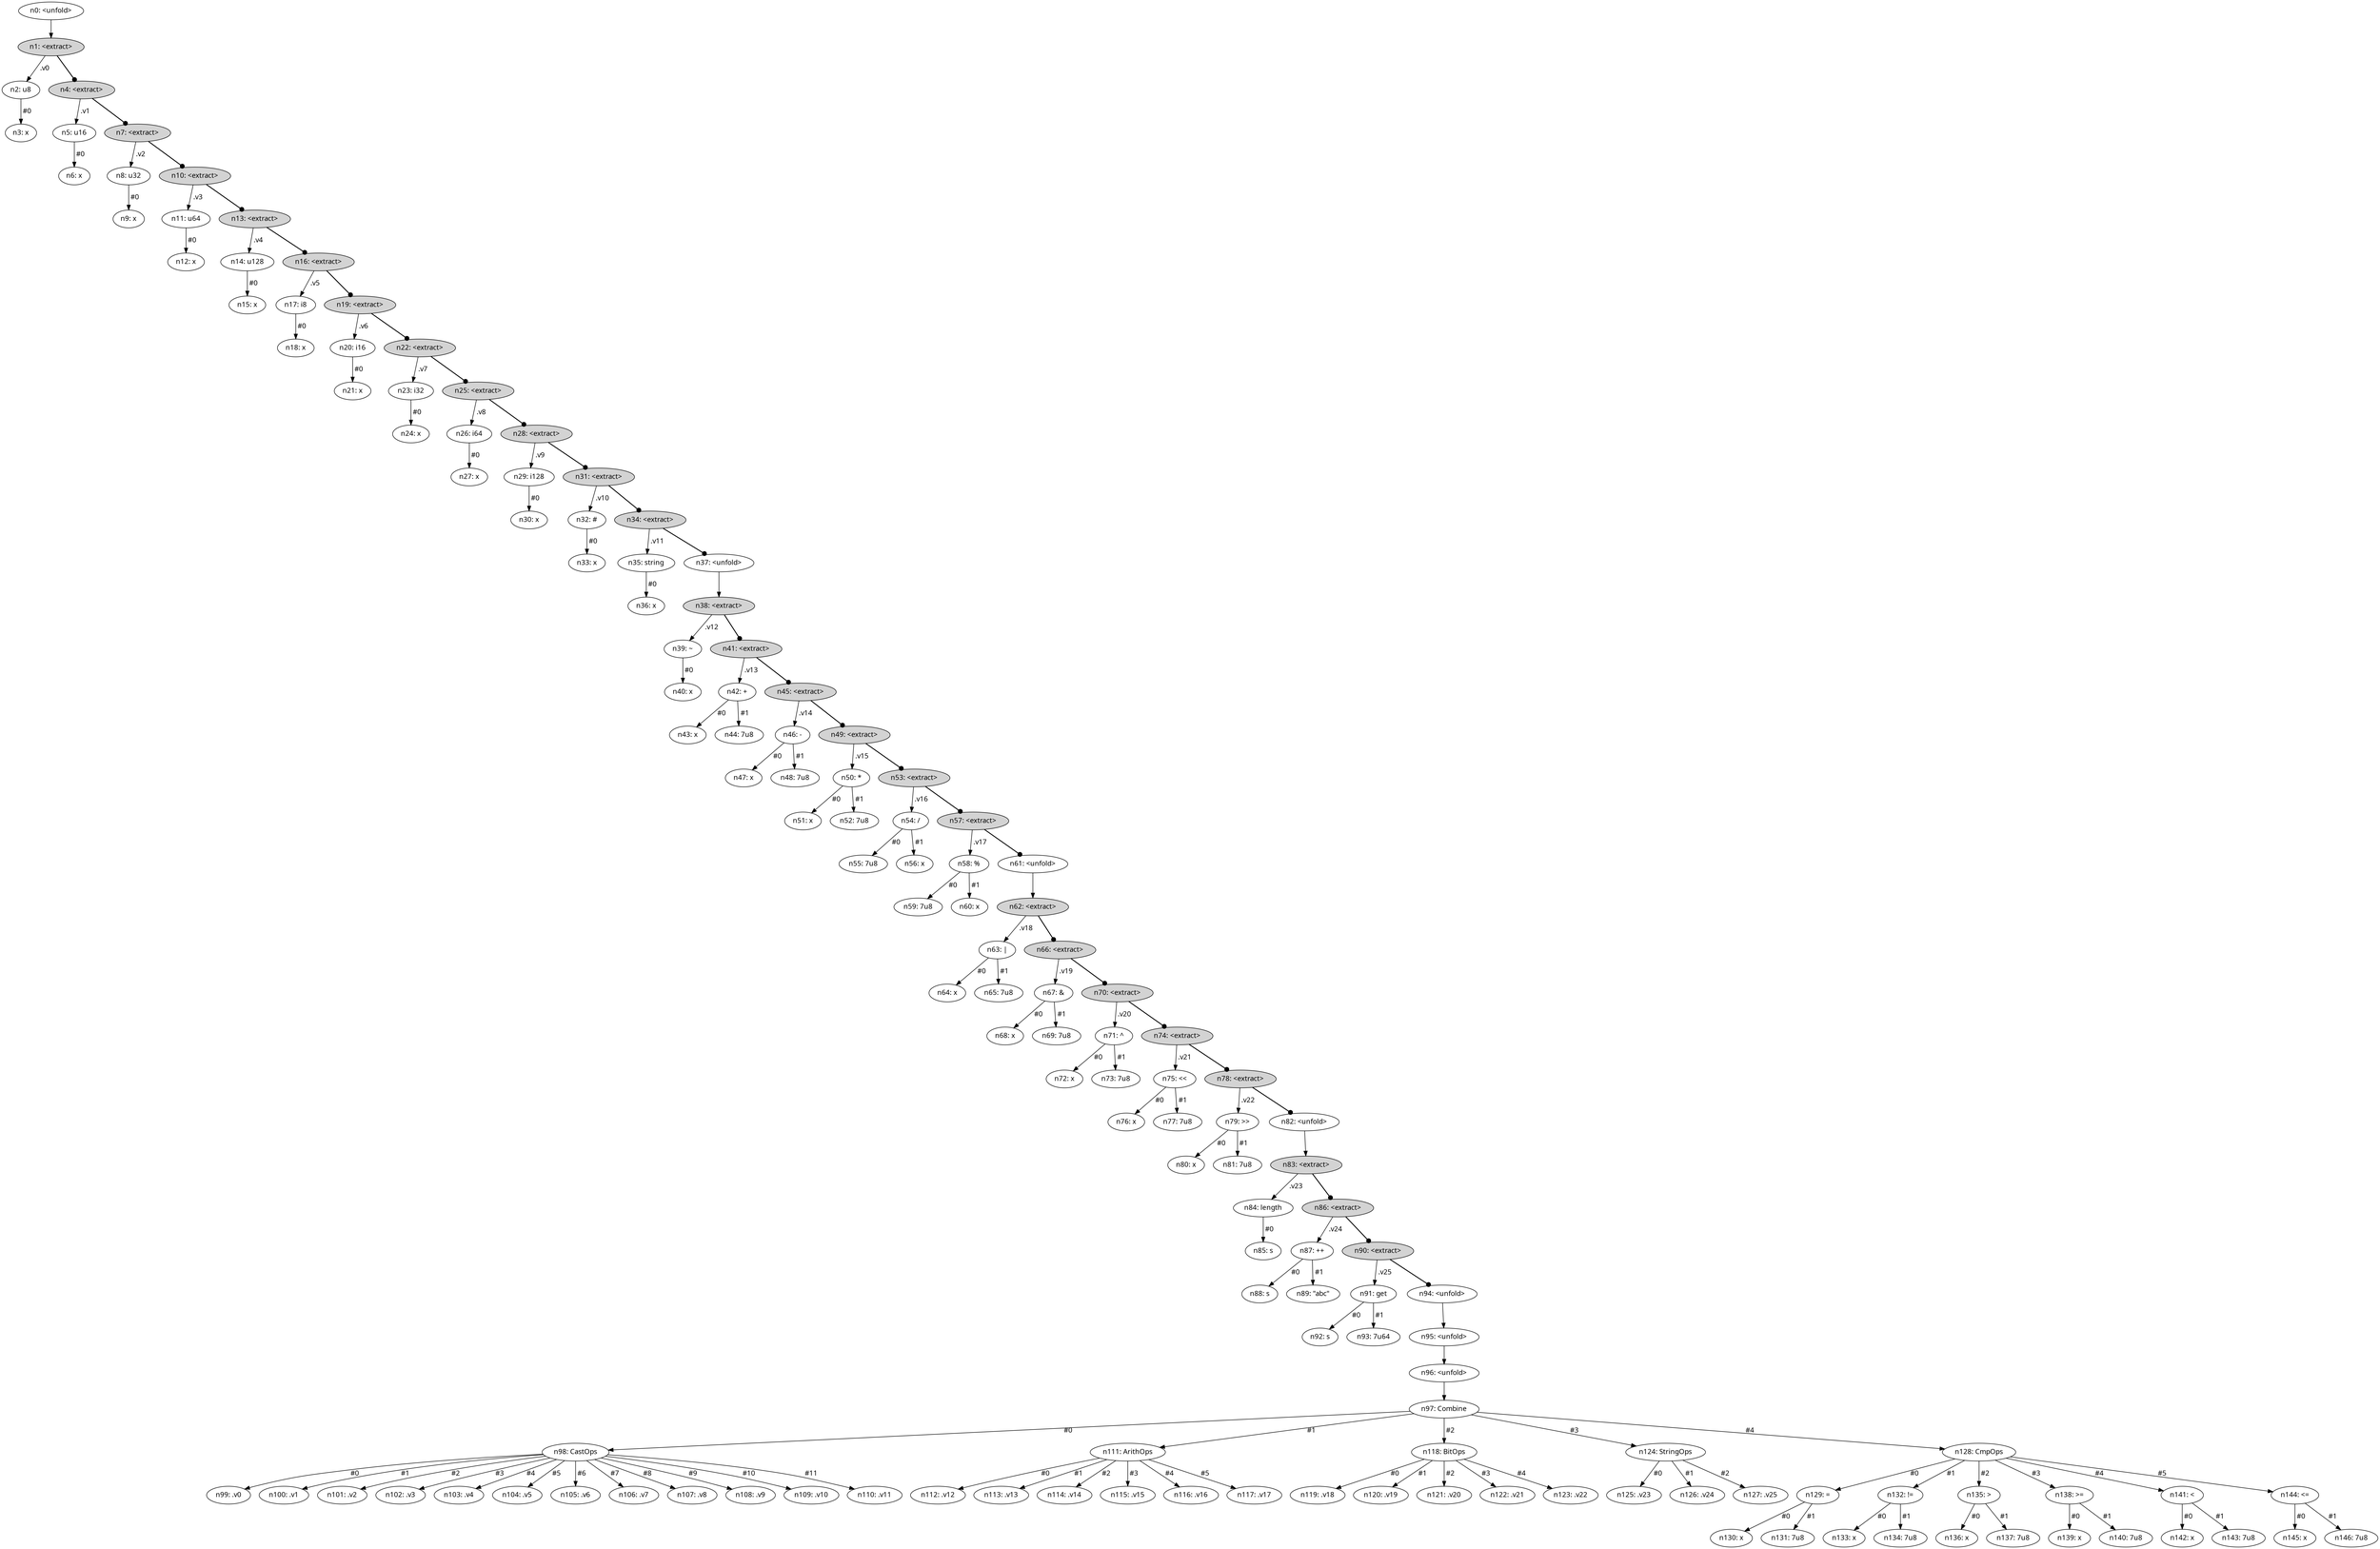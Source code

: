 digraph {
    node [fontname="bold helvetica"];
    edge [fontname="bold helvetica"];
    n0 [label="n0: <unfold>"];
    n1 [label="n1: <extract>"] [style=filled];
    n0 -> n1;
    n2 [label="n2: u8"];
    n1 -> n2 [label=" .v0 "];
    n3 [label="n3: x"];
    n2 -> n3 [label=" #0 "];
    n4 [label="n4: <extract>"] [style=filled];
    n1 -> n4 [penwidth=1.7 arrowhead=dot];
    n5 [label="n5: u16"];
    n4 -> n5 [label=" .v1 "];
    n6 [label="n6: x"];
    n5 -> n6 [label=" #0 "];
    n7 [label="n7: <extract>"] [style=filled];
    n4 -> n7 [penwidth=1.7 arrowhead=dot];
    n8 [label="n8: u32"];
    n7 -> n8 [label=" .v2 "];
    n9 [label="n9: x"];
    n8 -> n9 [label=" #0 "];
    n10 [label="n10: <extract>"] [style=filled];
    n7 -> n10 [penwidth=1.7 arrowhead=dot];
    n11 [label="n11: u64"];
    n10 -> n11 [label=" .v3 "];
    n12 [label="n12: x"];
    n11 -> n12 [label=" #0 "];
    n13 [label="n13: <extract>"] [style=filled];
    n10 -> n13 [penwidth=1.7 arrowhead=dot];
    n14 [label="n14: u128"];
    n13 -> n14 [label=" .v4 "];
    n15 [label="n15: x"];
    n14 -> n15 [label=" #0 "];
    n16 [label="n16: <extract>"] [style=filled];
    n13 -> n16 [penwidth=1.7 arrowhead=dot];
    n17 [label="n17: i8"];
    n16 -> n17 [label=" .v5 "];
    n18 [label="n18: x"];
    n17 -> n18 [label=" #0 "];
    n19 [label="n19: <extract>"] [style=filled];
    n16 -> n19 [penwidth=1.7 arrowhead=dot];
    n20 [label="n20: i16"];
    n19 -> n20 [label=" .v6 "];
    n21 [label="n21: x"];
    n20 -> n21 [label=" #0 "];
    n22 [label="n22: <extract>"] [style=filled];
    n19 -> n22 [penwidth=1.7 arrowhead=dot];
    n23 [label="n23: i32"];
    n22 -> n23 [label=" .v7 "];
    n24 [label="n24: x"];
    n23 -> n24 [label=" #0 "];
    n25 [label="n25: <extract>"] [style=filled];
    n22 -> n25 [penwidth=1.7 arrowhead=dot];
    n26 [label="n26: i64"];
    n25 -> n26 [label=" .v8 "];
    n27 [label="n27: x"];
    n26 -> n27 [label=" #0 "];
    n28 [label="n28: <extract>"] [style=filled];
    n25 -> n28 [penwidth=1.7 arrowhead=dot];
    n29 [label="n29: i128"];
    n28 -> n29 [label=" .v9 "];
    n30 [label="n30: x"];
    n29 -> n30 [label=" #0 "];
    n31 [label="n31: <extract>"] [style=filled];
    n28 -> n31 [penwidth=1.7 arrowhead=dot];
    n32 [label="n32: #"];
    n31 -> n32 [label=" .v10 "];
    n33 [label="n33: x"];
    n32 -> n33 [label=" #0 "];
    n34 [label="n34: <extract>"] [style=filled];
    n31 -> n34 [penwidth=1.7 arrowhead=dot];
    n35 [label="n35: string"];
    n34 -> n35 [label=" .v11 "];
    n36 [label="n36: x"];
    n35 -> n36 [label=" #0 "];
    n37 [label="n37: <unfold>"];
    n34 -> n37 [penwidth=1.7 arrowhead=dot];
    n38 [label="n38: <extract>"] [style=filled];
    n37 -> n38;
    n39 [label="n39: ~"];
    n38 -> n39 [label=" .v12 "];
    n40 [label="n40: x"];
    n39 -> n40 [label=" #0 "];
    n41 [label="n41: <extract>"] [style=filled];
    n38 -> n41 [penwidth=1.7 arrowhead=dot];
    n42 [label="n42: +"];
    n41 -> n42 [label=" .v13 "];
    n43 [label="n43: x"];
    n42 -> n43 [label=" #0 "];
    n44 [label="n44: 7u8"];
    n42 -> n44 [label=" #1 "];
    n45 [label="n45: <extract>"] [style=filled];
    n41 -> n45 [penwidth=1.7 arrowhead=dot];
    n46 [label="n46: -"];
    n45 -> n46 [label=" .v14 "];
    n47 [label="n47: x"];
    n46 -> n47 [label=" #0 "];
    n48 [label="n48: 7u8"];
    n46 -> n48 [label=" #1 "];
    n49 [label="n49: <extract>"] [style=filled];
    n45 -> n49 [penwidth=1.7 arrowhead=dot];
    n50 [label="n50: *"];
    n49 -> n50 [label=" .v15 "];
    n51 [label="n51: x"];
    n50 -> n51 [label=" #0 "];
    n52 [label="n52: 7u8"];
    n50 -> n52 [label=" #1 "];
    n53 [label="n53: <extract>"] [style=filled];
    n49 -> n53 [penwidth=1.7 arrowhead=dot];
    n54 [label="n54: /"];
    n53 -> n54 [label=" .v16 "];
    n55 [label="n55: 7u8"];
    n54 -> n55 [label=" #0 "];
    n56 [label="n56: x"];
    n54 -> n56 [label=" #1 "];
    n57 [label="n57: <extract>"] [style=filled];
    n53 -> n57 [penwidth=1.7 arrowhead=dot];
    n58 [label="n58: %"];
    n57 -> n58 [label=" .v17 "];
    n59 [label="n59: 7u8"];
    n58 -> n59 [label=" #0 "];
    n60 [label="n60: x"];
    n58 -> n60 [label=" #1 "];
    n61 [label="n61: <unfold>"];
    n57 -> n61 [penwidth=1.7 arrowhead=dot];
    n62 [label="n62: <extract>"] [style=filled];
    n61 -> n62;
    n63 [label="n63: |"];
    n62 -> n63 [label=" .v18 "];
    n64 [label="n64: x"];
    n63 -> n64 [label=" #0 "];
    n65 [label="n65: 7u8"];
    n63 -> n65 [label=" #1 "];
    n66 [label="n66: <extract>"] [style=filled];
    n62 -> n66 [penwidth=1.7 arrowhead=dot];
    n67 [label="n67: &"];
    n66 -> n67 [label=" .v19 "];
    n68 [label="n68: x"];
    n67 -> n68 [label=" #0 "];
    n69 [label="n69: 7u8"];
    n67 -> n69 [label=" #1 "];
    n70 [label="n70: <extract>"] [style=filled];
    n66 -> n70 [penwidth=1.7 arrowhead=dot];
    n71 [label="n71: ^"];
    n70 -> n71 [label=" .v20 "];
    n72 [label="n72: x"];
    n71 -> n72 [label=" #0 "];
    n73 [label="n73: 7u8"];
    n71 -> n73 [label=" #1 "];
    n74 [label="n74: <extract>"] [style=filled];
    n70 -> n74 [penwidth=1.7 arrowhead=dot];
    n75 [label="n75: <<"];
    n74 -> n75 [label=" .v21 "];
    n76 [label="n76: x"];
    n75 -> n76 [label=" #0 "];
    n77 [label="n77: 7u8"];
    n75 -> n77 [label=" #1 "];
    n78 [label="n78: <extract>"] [style=filled];
    n74 -> n78 [penwidth=1.7 arrowhead=dot];
    n79 [label="n79: >>"];
    n78 -> n79 [label=" .v22 "];
    n80 [label="n80: x"];
    n79 -> n80 [label=" #0 "];
    n81 [label="n81: 7u8"];
    n79 -> n81 [label=" #1 "];
    n82 [label="n82: <unfold>"];
    n78 -> n82 [penwidth=1.7 arrowhead=dot];
    n83 [label="n83: <extract>"] [style=filled];
    n82 -> n83;
    n84 [label="n84: length"];
    n83 -> n84 [label=" .v23 "];
    n85 [label="n85: s"];
    n84 -> n85 [label=" #0 "];
    n86 [label="n86: <extract>"] [style=filled];
    n83 -> n86 [penwidth=1.7 arrowhead=dot];
    n87 [label="n87: ++"];
    n86 -> n87 [label=" .v24 "];
    n88 [label="n88: s"];
    n87 -> n88 [label=" #0 "];
    n89 [label="n89: \"abc\""];
    n87 -> n89 [label=" #1 "];
    n90 [label="n90: <extract>"] [style=filled];
    n86 -> n90 [penwidth=1.7 arrowhead=dot];
    n91 [label="n91: get"];
    n90 -> n91 [label=" .v25 "];
    n92 [label="n92: s"];
    n91 -> n92 [label=" #0 "];
    n93 [label="n93: 7u64"];
    n91 -> n93 [label=" #1 "];
    n94 [label="n94: <unfold>"];
    n90 -> n94 [penwidth=1.7 arrowhead=dot];
    n95 [label="n95: <unfold>"];
    n94 -> n95;
    n96 [label="n96: <unfold>"];
    n95 -> n96;
    n97 [label="n97: Combine"];
    n96 -> n97;
    n98 [label="n98: CastOps"];
    n97 -> n98 [label=" #0 "];
    n99 [label="n99: .v0"];
    n98 -> n99 [label=" #0 "];
    n100 [label="n100: .v1"];
    n98 -> n100 [label=" #1 "];
    n101 [label="n101: .v2"];
    n98 -> n101 [label=" #2 "];
    n102 [label="n102: .v3"];
    n98 -> n102 [label=" #3 "];
    n103 [label="n103: .v4"];
    n98 -> n103 [label=" #4 "];
    n104 [label="n104: .v5"];
    n98 -> n104 [label=" #5 "];
    n105 [label="n105: .v6"];
    n98 -> n105 [label=" #6 "];
    n106 [label="n106: .v7"];
    n98 -> n106 [label=" #7 "];
    n107 [label="n107: .v8"];
    n98 -> n107 [label=" #8 "];
    n108 [label="n108: .v9"];
    n98 -> n108 [label=" #9 "];
    n109 [label="n109: .v10"];
    n98 -> n109 [label=" #10 "];
    n110 [label="n110: .v11"];
    n98 -> n110 [label=" #11 "];
    n111 [label="n111: ArithOps"];
    n97 -> n111 [label=" #1 "];
    n112 [label="n112: .v12"];
    n111 -> n112 [label=" #0 "];
    n113 [label="n113: .v13"];
    n111 -> n113 [label=" #1 "];
    n114 [label="n114: .v14"];
    n111 -> n114 [label=" #2 "];
    n115 [label="n115: .v15"];
    n111 -> n115 [label=" #3 "];
    n116 [label="n116: .v16"];
    n111 -> n116 [label=" #4 "];
    n117 [label="n117: .v17"];
    n111 -> n117 [label=" #5 "];
    n118 [label="n118: BitOps"];
    n97 -> n118 [label=" #2 "];
    n119 [label="n119: .v18"];
    n118 -> n119 [label=" #0 "];
    n120 [label="n120: .v19"];
    n118 -> n120 [label=" #1 "];
    n121 [label="n121: .v20"];
    n118 -> n121 [label=" #2 "];
    n122 [label="n122: .v21"];
    n118 -> n122 [label=" #3 "];
    n123 [label="n123: .v22"];
    n118 -> n123 [label=" #4 "];
    n124 [label="n124: StringOps"];
    n97 -> n124 [label=" #3 "];
    n125 [label="n125: .v23"];
    n124 -> n125 [label=" #0 "];
    n126 [label="n126: .v24"];
    n124 -> n126 [label=" #1 "];
    n127 [label="n127: .v25"];
    n124 -> n127 [label=" #2 "];
    n128 [label="n128: CmpOps"];
    n97 -> n128 [label=" #4 "];
    n129 [label="n129: ="];
    n128 -> n129 [label=" #0 "];
    n130 [label="n130: x"];
    n129 -> n130 [label=" #0 "];
    n131 [label="n131: 7u8"];
    n129 -> n131 [label=" #1 "];
    n132 [label="n132: !="];
    n128 -> n132 [label=" #1 "];
    n133 [label="n133: x"];
    n132 -> n133 [label=" #0 "];
    n134 [label="n134: 7u8"];
    n132 -> n134 [label=" #1 "];
    n135 [label="n135: >"];
    n128 -> n135 [label=" #2 "];
    n136 [label="n136: x"];
    n135 -> n136 [label=" #0 "];
    n137 [label="n137: 7u8"];
    n135 -> n137 [label=" #1 "];
    n138 [label="n138: >="];
    n128 -> n138 [label=" #3 "];
    n139 [label="n139: x"];
    n138 -> n139 [label=" #0 "];
    n140 [label="n140: 7u8"];
    n138 -> n140 [label=" #1 "];
    n141 [label="n141: <"];
    n128 -> n141 [label=" #4 "];
    n142 [label="n142: x"];
    n141 -> n142 [label=" #0 "];
    n143 [label="n143: 7u8"];
    n141 -> n143 [label=" #1 "];
    n144 [label="n144: <="];
    n128 -> n144 [label=" #5 "];
    n145 [label="n145: x"];
    n144 -> n145 [label=" #0 "];
    n146 [label="n146: 7u8"];
    n144 -> n146 [label=" #1 "];
}

